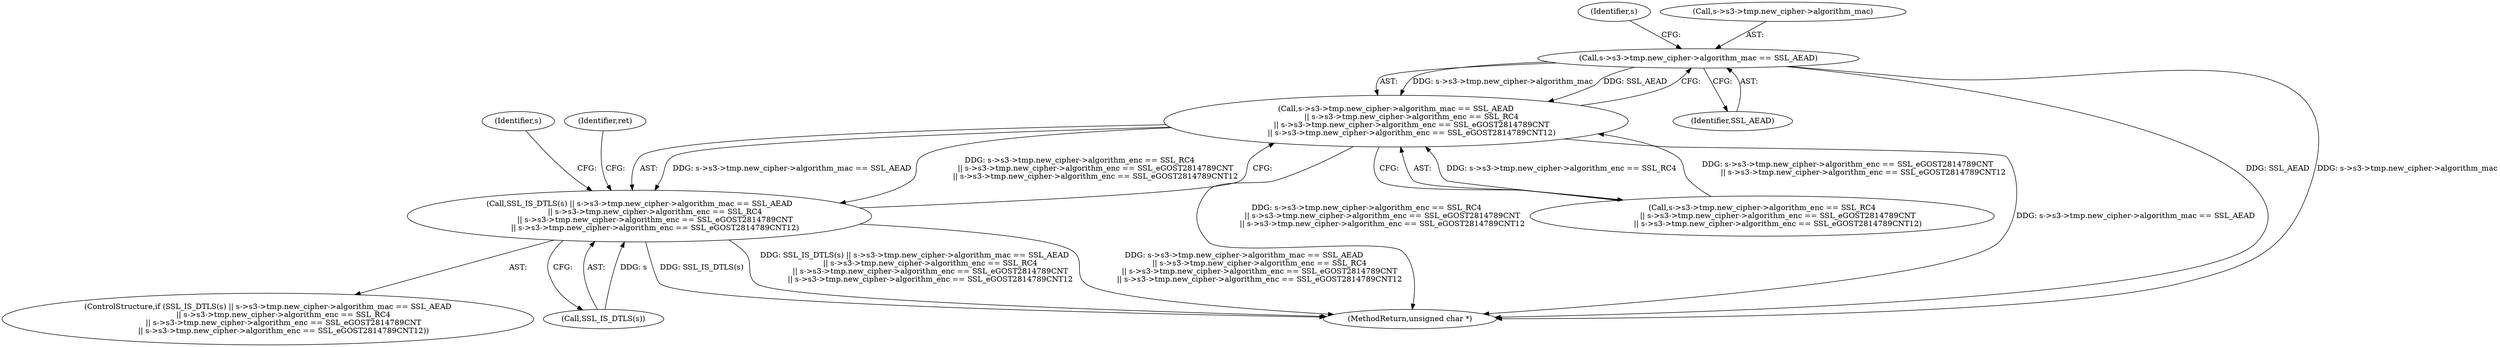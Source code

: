 digraph "0_openssl_4ad93618d26a3ea23d36ad5498ff4f59eff3a4d2_6@pointer" {
"1000633" [label="(Call,s->s3->tmp.new_cipher->algorithm_mac == SSL_AEAD)"];
"1000632" [label="(Call,s->s3->tmp.new_cipher->algorithm_mac == SSL_AEAD\n             || s->s3->tmp.new_cipher->algorithm_enc == SSL_RC4\n             || s->s3->tmp.new_cipher->algorithm_enc == SSL_eGOST2814789CNT\n             || s->s3->tmp.new_cipher->algorithm_enc == SSL_eGOST2814789CNT12)"];
"1000629" [label="(Call,SSL_IS_DTLS(s) || s->s3->tmp.new_cipher->algorithm_mac == SSL_AEAD\n             || s->s3->tmp.new_cipher->algorithm_enc == SSL_RC4\n             || s->s3->tmp.new_cipher->algorithm_enc == SSL_eGOST2814789CNT\n             || s->s3->tmp.new_cipher->algorithm_enc == SSL_eGOST2814789CNT12)"];
"1000630" [label="(Call,SSL_IS_DTLS(s))"];
"1000682" [label="(Identifier,s)"];
"1000644" [label="(Call,s->s3->tmp.new_cipher->algorithm_enc == SSL_RC4\n             || s->s3->tmp.new_cipher->algorithm_enc == SSL_eGOST2814789CNT\n             || s->s3->tmp.new_cipher->algorithm_enc == SSL_eGOST2814789CNT12)"];
"1000650" [label="(Identifier,s)"];
"1000690" [label="(Identifier,ret)"];
"1000643" [label="(Identifier,SSL_AEAD)"];
"1000628" [label="(ControlStructure,if (SSL_IS_DTLS(s) || s->s3->tmp.new_cipher->algorithm_mac == SSL_AEAD\n             || s->s3->tmp.new_cipher->algorithm_enc == SSL_RC4\n             || s->s3->tmp.new_cipher->algorithm_enc == SSL_eGOST2814789CNT\n             || s->s3->tmp.new_cipher->algorithm_enc == SSL_eGOST2814789CNT12))"];
"1000629" [label="(Call,SSL_IS_DTLS(s) || s->s3->tmp.new_cipher->algorithm_mac == SSL_AEAD\n             || s->s3->tmp.new_cipher->algorithm_enc == SSL_RC4\n             || s->s3->tmp.new_cipher->algorithm_enc == SSL_eGOST2814789CNT\n             || s->s3->tmp.new_cipher->algorithm_enc == SSL_eGOST2814789CNT12)"];
"1000800" [label="(MethodReturn,unsigned char *)"];
"1000633" [label="(Call,s->s3->tmp.new_cipher->algorithm_mac == SSL_AEAD)"];
"1000634" [label="(Call,s->s3->tmp.new_cipher->algorithm_mac)"];
"1000632" [label="(Call,s->s3->tmp.new_cipher->algorithm_mac == SSL_AEAD\n             || s->s3->tmp.new_cipher->algorithm_enc == SSL_RC4\n             || s->s3->tmp.new_cipher->algorithm_enc == SSL_eGOST2814789CNT\n             || s->s3->tmp.new_cipher->algorithm_enc == SSL_eGOST2814789CNT12)"];
"1000633" -> "1000632"  [label="AST: "];
"1000633" -> "1000643"  [label="CFG: "];
"1000634" -> "1000633"  [label="AST: "];
"1000643" -> "1000633"  [label="AST: "];
"1000650" -> "1000633"  [label="CFG: "];
"1000632" -> "1000633"  [label="CFG: "];
"1000633" -> "1000800"  [label="DDG: SSL_AEAD"];
"1000633" -> "1000800"  [label="DDG: s->s3->tmp.new_cipher->algorithm_mac"];
"1000633" -> "1000632"  [label="DDG: s->s3->tmp.new_cipher->algorithm_mac"];
"1000633" -> "1000632"  [label="DDG: SSL_AEAD"];
"1000632" -> "1000629"  [label="AST: "];
"1000632" -> "1000644"  [label="CFG: "];
"1000644" -> "1000632"  [label="AST: "];
"1000629" -> "1000632"  [label="CFG: "];
"1000632" -> "1000800"  [label="DDG: s->s3->tmp.new_cipher->algorithm_enc == SSL_RC4\n             || s->s3->tmp.new_cipher->algorithm_enc == SSL_eGOST2814789CNT\n             || s->s3->tmp.new_cipher->algorithm_enc == SSL_eGOST2814789CNT12"];
"1000632" -> "1000800"  [label="DDG: s->s3->tmp.new_cipher->algorithm_mac == SSL_AEAD"];
"1000632" -> "1000629"  [label="DDG: s->s3->tmp.new_cipher->algorithm_mac == SSL_AEAD"];
"1000632" -> "1000629"  [label="DDG: s->s3->tmp.new_cipher->algorithm_enc == SSL_RC4\n             || s->s3->tmp.new_cipher->algorithm_enc == SSL_eGOST2814789CNT\n             || s->s3->tmp.new_cipher->algorithm_enc == SSL_eGOST2814789CNT12"];
"1000644" -> "1000632"  [label="DDG: s->s3->tmp.new_cipher->algorithm_enc == SSL_RC4"];
"1000644" -> "1000632"  [label="DDG: s->s3->tmp.new_cipher->algorithm_enc == SSL_eGOST2814789CNT\n             || s->s3->tmp.new_cipher->algorithm_enc == SSL_eGOST2814789CNT12"];
"1000629" -> "1000628"  [label="AST: "];
"1000629" -> "1000630"  [label="CFG: "];
"1000630" -> "1000629"  [label="AST: "];
"1000682" -> "1000629"  [label="CFG: "];
"1000690" -> "1000629"  [label="CFG: "];
"1000629" -> "1000800"  [label="DDG: SSL_IS_DTLS(s)"];
"1000629" -> "1000800"  [label="DDG: SSL_IS_DTLS(s) || s->s3->tmp.new_cipher->algorithm_mac == SSL_AEAD\n             || s->s3->tmp.new_cipher->algorithm_enc == SSL_RC4\n             || s->s3->tmp.new_cipher->algorithm_enc == SSL_eGOST2814789CNT\n             || s->s3->tmp.new_cipher->algorithm_enc == SSL_eGOST2814789CNT12"];
"1000629" -> "1000800"  [label="DDG: s->s3->tmp.new_cipher->algorithm_mac == SSL_AEAD\n             || s->s3->tmp.new_cipher->algorithm_enc == SSL_RC4\n             || s->s3->tmp.new_cipher->algorithm_enc == SSL_eGOST2814789CNT\n             || s->s3->tmp.new_cipher->algorithm_enc == SSL_eGOST2814789CNT12"];
"1000630" -> "1000629"  [label="DDG: s"];
}
